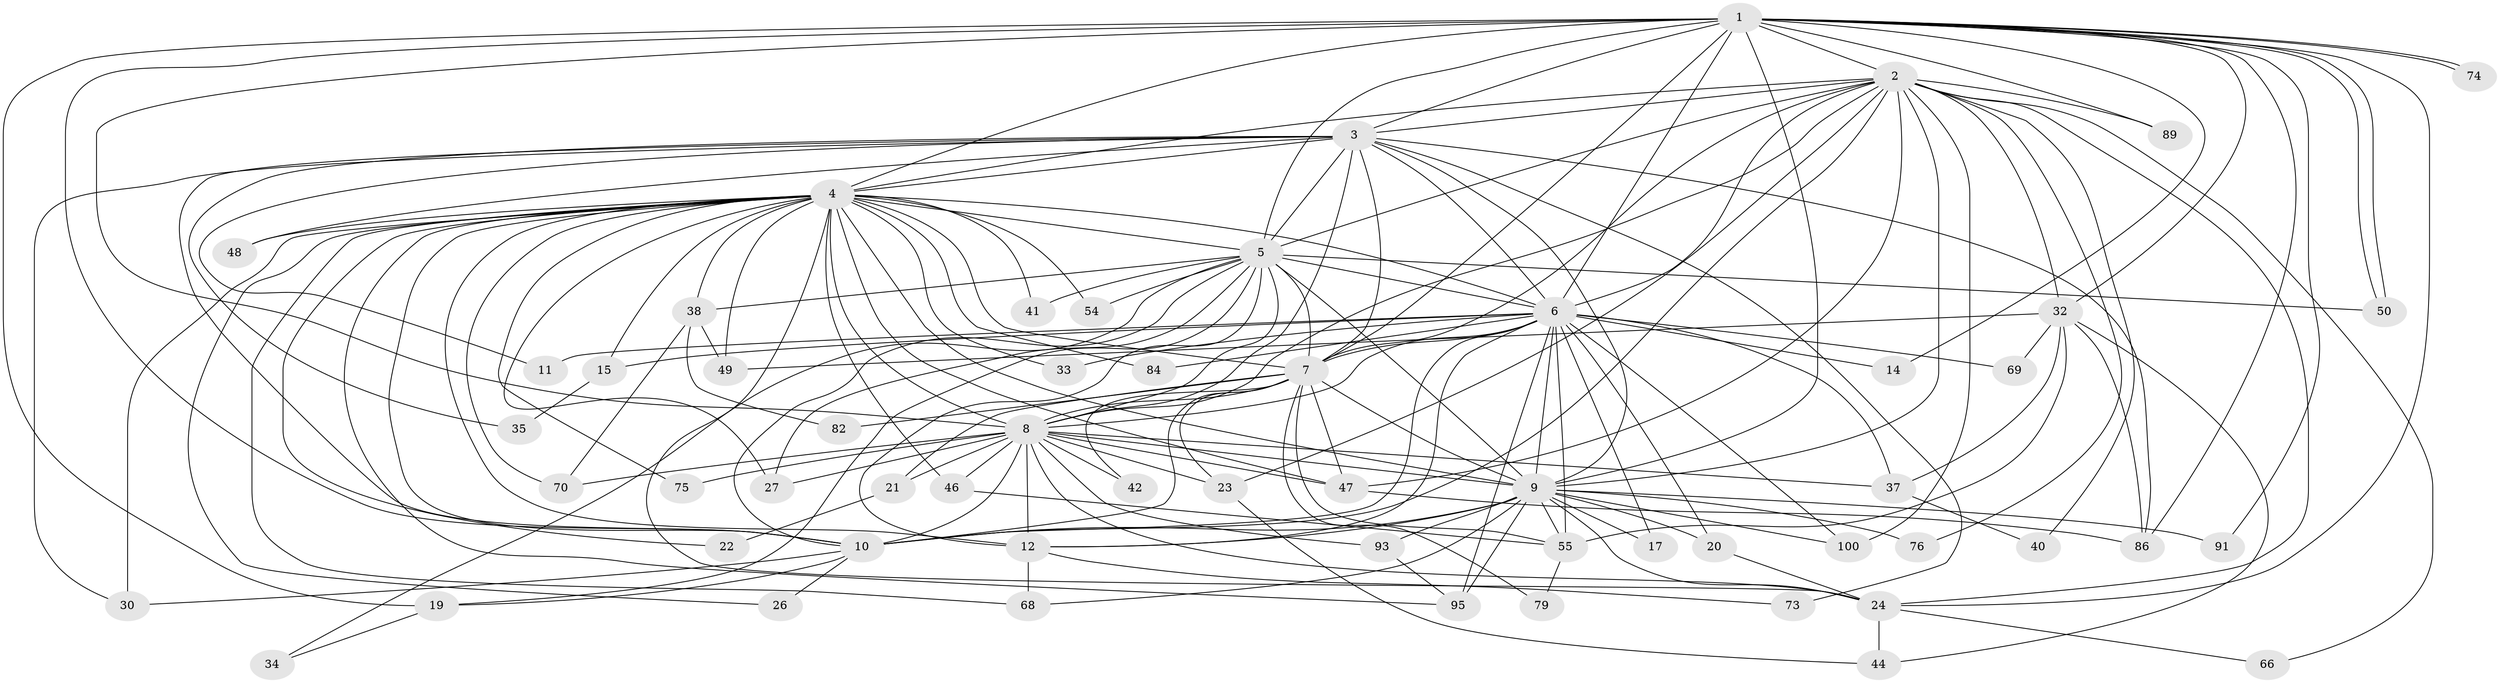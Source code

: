 // original degree distribution, {25: 0.008547008547008548, 20: 0.017094017094017096, 17: 0.017094017094017096, 39: 0.008547008547008548, 21: 0.008547008547008548, 24: 0.008547008547008548, 19: 0.008547008547008548, 13: 0.008547008547008548, 2: 0.49572649572649574, 3: 0.23076923076923078, 4: 0.09401709401709402, 7: 0.008547008547008548, 5: 0.05982905982905983, 8: 0.008547008547008548, 6: 0.017094017094017096}
// Generated by graph-tools (version 1.1) at 2025/13/03/09/25 04:13:52]
// undirected, 58 vertices, 168 edges
graph export_dot {
graph [start="1"]
  node [color=gray90,style=filled];
  1;
  2;
  3;
  4;
  5 [super="+13+16+99"];
  6;
  7 [super="+43"];
  8 [super="+97+58+45+53+18+28+31"];
  9 [super="+96+72+57+77+29+59"];
  10 [super="+90"];
  11;
  12 [super="+25"];
  14;
  15;
  17;
  19 [super="+36"];
  20;
  21;
  22;
  23;
  24 [super="+39"];
  26;
  27;
  30 [super="+64"];
  32 [super="+117+65+80+87"];
  33;
  34;
  35;
  37;
  38;
  40;
  41;
  42;
  44;
  46;
  47 [super="+56+62"];
  48;
  49;
  50 [super="+63"];
  54;
  55 [super="+108"];
  66;
  68 [super="+81"];
  69;
  70;
  73;
  74;
  75;
  76;
  79;
  82;
  84;
  86 [super="+116+98"];
  89;
  91;
  93 [super="+111"];
  95 [super="+102"];
  100 [super="+105"];
  1 -- 2;
  1 -- 3;
  1 -- 4;
  1 -- 5 [weight=2];
  1 -- 6;
  1 -- 7;
  1 -- 8 [weight=2];
  1 -- 9 [weight=3];
  1 -- 10;
  1 -- 14;
  1 -- 19;
  1 -- 24 [weight=2];
  1 -- 32;
  1 -- 50;
  1 -- 50;
  1 -- 74;
  1 -- 74;
  1 -- 89;
  1 -- 91;
  1 -- 86;
  2 -- 3;
  2 -- 4;
  2 -- 5;
  2 -- 6;
  2 -- 7;
  2 -- 8;
  2 -- 9 [weight=2];
  2 -- 10;
  2 -- 23;
  2 -- 32;
  2 -- 40;
  2 -- 47 [weight=2];
  2 -- 66;
  2 -- 76;
  2 -- 89;
  2 -- 100;
  2 -- 24;
  3 -- 4;
  3 -- 5;
  3 -- 6;
  3 -- 7;
  3 -- 8;
  3 -- 9 [weight=2];
  3 -- 10 [weight=2];
  3 -- 11;
  3 -- 30;
  3 -- 35;
  3 -- 48;
  3 -- 73;
  3 -- 86;
  4 -- 5 [weight=3];
  4 -- 6;
  4 -- 7;
  4 -- 8 [weight=6];
  4 -- 9 [weight=2];
  4 -- 10;
  4 -- 12;
  4 -- 15;
  4 -- 22;
  4 -- 26;
  4 -- 27;
  4 -- 30 [weight=3];
  4 -- 33;
  4 -- 38;
  4 -- 41;
  4 -- 46;
  4 -- 48;
  4 -- 49;
  4 -- 54;
  4 -- 68;
  4 -- 70;
  4 -- 75;
  4 -- 84;
  4 -- 95;
  4 -- 24;
  4 -- 47;
  5 -- 6;
  5 -- 7;
  5 -- 8 [weight=2];
  5 -- 9;
  5 -- 10;
  5 -- 27;
  5 -- 34;
  5 -- 38;
  5 -- 41;
  5 -- 54;
  5 -- 50;
  5 -- 19;
  5 -- 12 [weight=2];
  6 -- 7 [weight=2];
  6 -- 8;
  6 -- 9;
  6 -- 10;
  6 -- 11;
  6 -- 14;
  6 -- 15;
  6 -- 17;
  6 -- 20;
  6 -- 33;
  6 -- 37;
  6 -- 69;
  6 -- 84;
  6 -- 95 [weight=2];
  6 -- 100;
  6 -- 55;
  6 -- 12;
  7 -- 8;
  7 -- 9;
  7 -- 10;
  7 -- 21;
  7 -- 23;
  7 -- 42;
  7 -- 55;
  7 -- 79;
  7 -- 82;
  7 -- 47;
  8 -- 9 [weight=3];
  8 -- 10;
  8 -- 21;
  8 -- 42;
  8 -- 46 [weight=2];
  8 -- 27;
  8 -- 47;
  8 -- 23;
  8 -- 93;
  8 -- 37;
  8 -- 75;
  8 -- 12 [weight=3];
  8 -- 70;
  8 -- 24;
  9 -- 10 [weight=2];
  9 -- 12 [weight=3];
  9 -- 17;
  9 -- 20;
  9 -- 55;
  9 -- 95;
  9 -- 91;
  9 -- 68;
  9 -- 93;
  9 -- 100;
  9 -- 24;
  9 -- 76;
  10 -- 19;
  10 -- 26;
  10 -- 30;
  12 -- 73;
  12 -- 68;
  15 -- 35;
  19 -- 34;
  20 -- 24;
  21 -- 22;
  23 -- 44;
  24 -- 44;
  24 -- 66;
  32 -- 69;
  32 -- 86;
  32 -- 49;
  32 -- 55;
  32 -- 37;
  32 -- 44;
  37 -- 40;
  38 -- 49;
  38 -- 70;
  38 -- 82;
  46 -- 55;
  47 -- 86;
  55 -- 79;
  93 -- 95;
}
